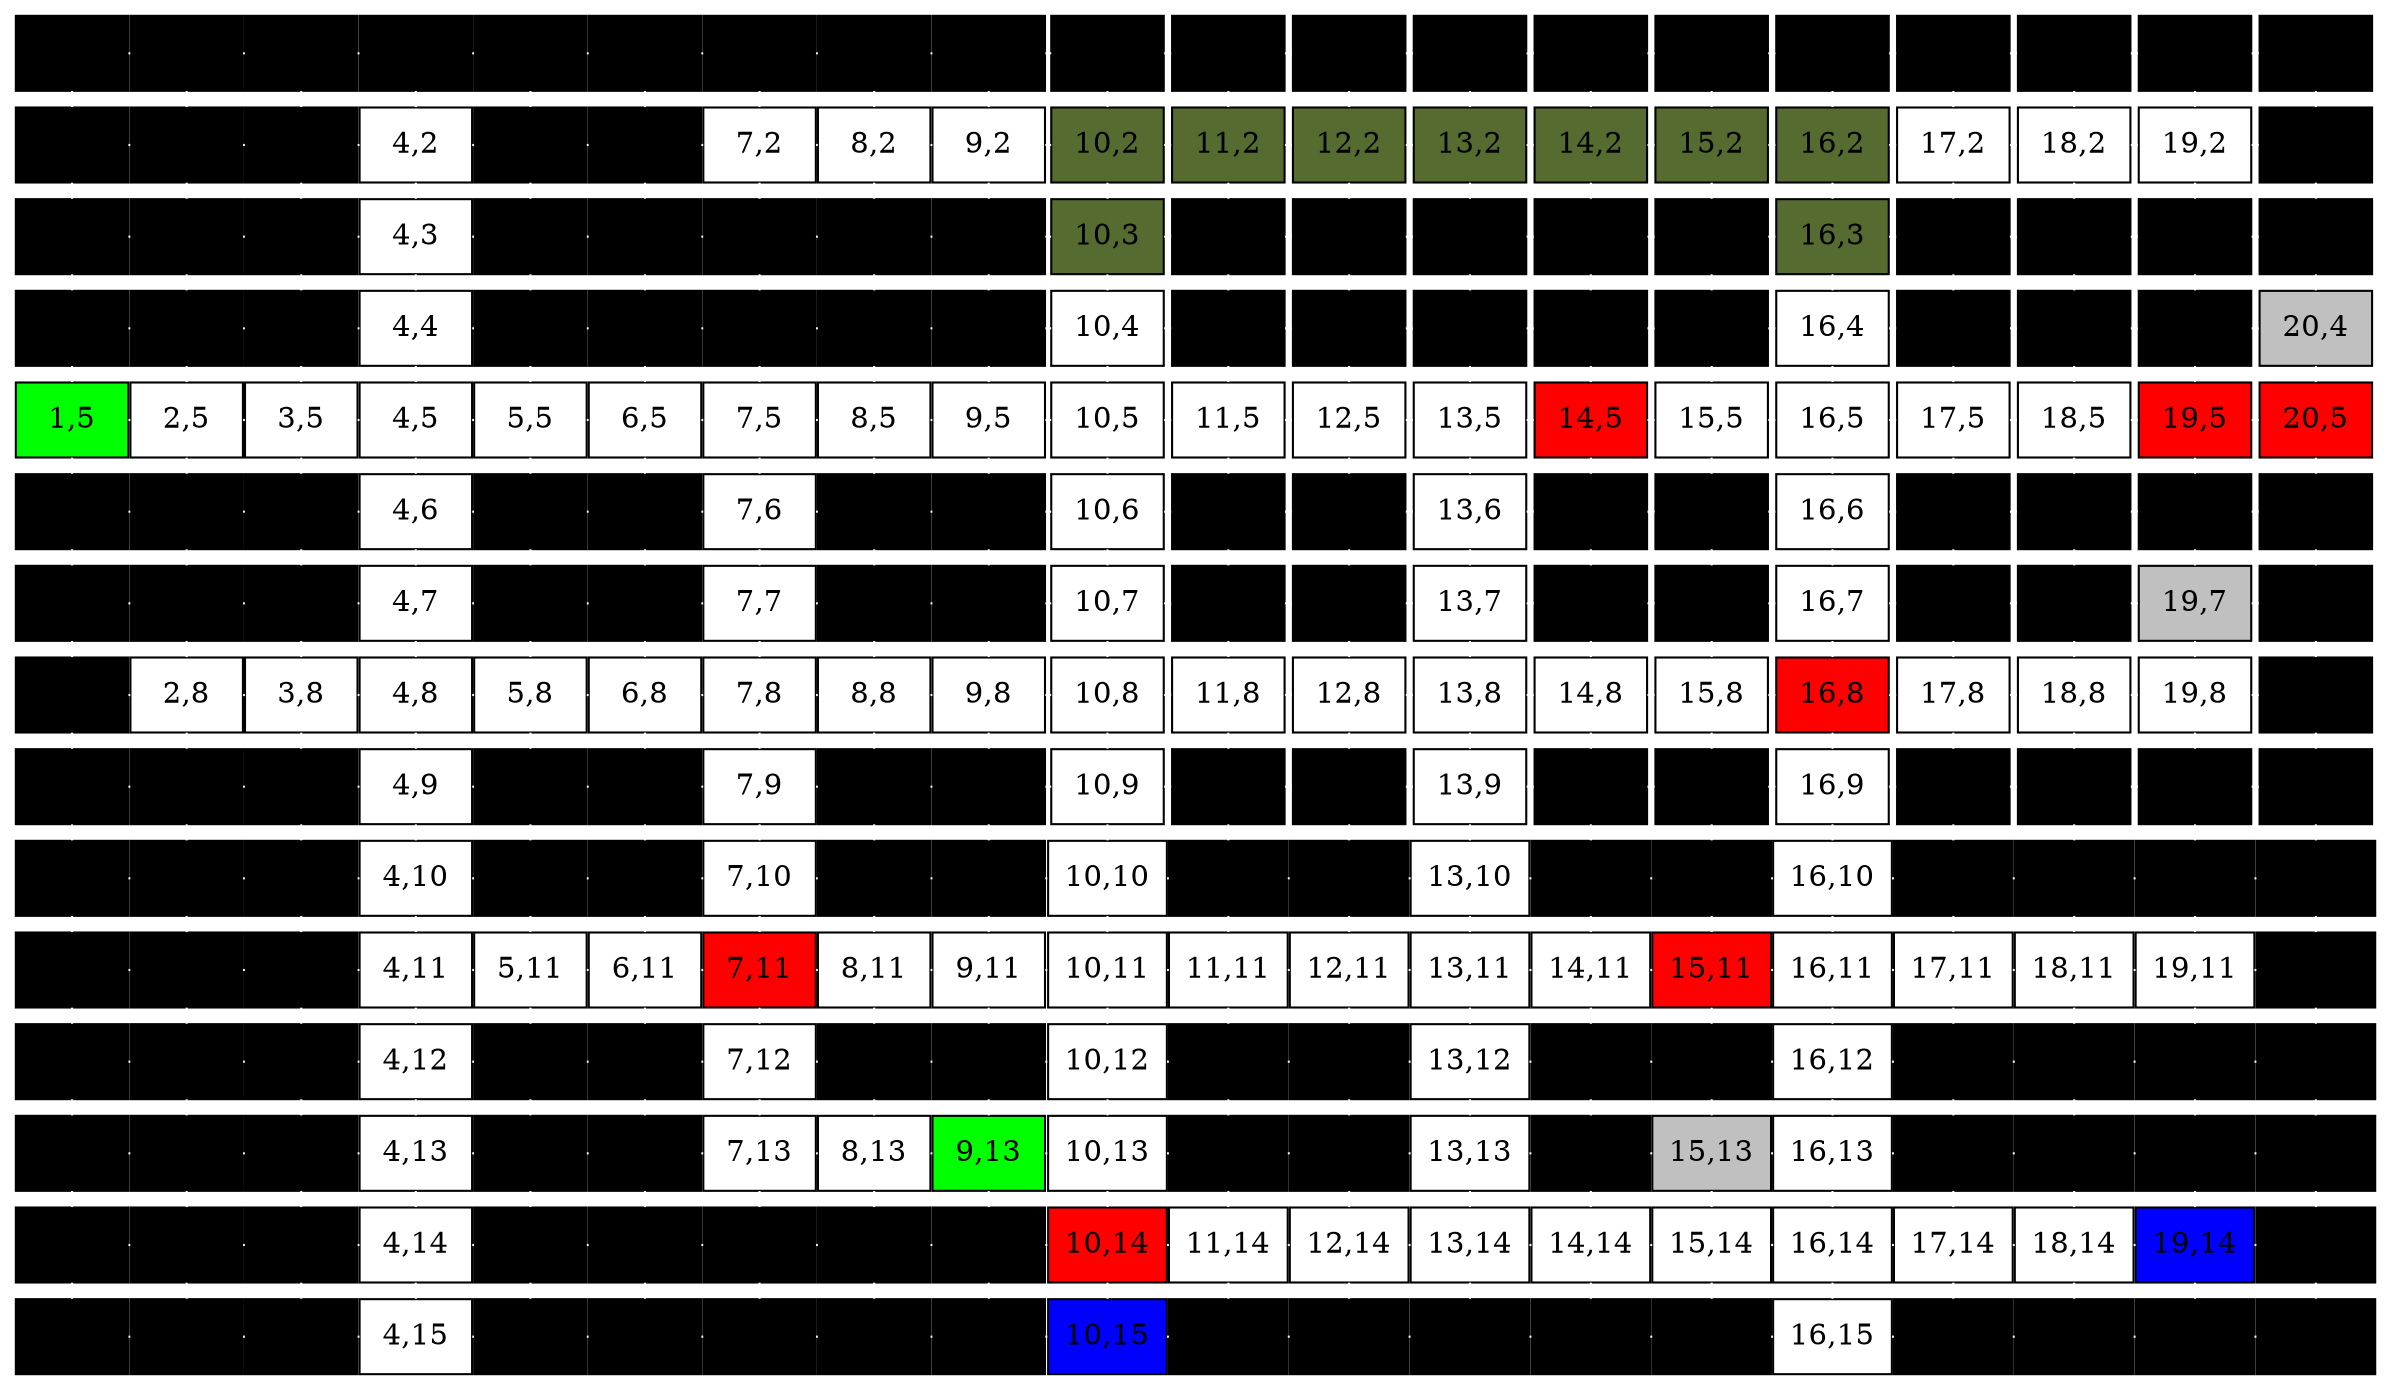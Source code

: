digraph matriz{
graph[nodesep=0.02, ranksep=0.0005, margin=0.05, ratio="compress"];
node[shape=box, style=filled];
edge[color=white dir=none];
rankdir=UD;
{rank=same;"xy:1,1"[label="1,1",style=filled fillcolor=black];"xy:2,1"[label="2,1",style=filled fillcolor=black];"xy:3,1"[label="3,1",style=filled fillcolor=black];"xy:4,1"[label="4,1",style=filled fillcolor=black];"xy:5,1"[label="5,1",style=filled fillcolor=black];"xy:6,1"[label="6,1",style=filled fillcolor=black];"xy:7,1"[label="7,1",style=filled fillcolor=black];"xy:8,1"[label="8,1",style=filled fillcolor=black];"xy:9,1"[label="9,1",style=filled fillcolor=black];"xy:10,1"[label="10,1",style=filled fillcolor=black];"xy:11,1"[label="11,1",style=filled fillcolor=black];"xy:12,1"[label="12,1",style=filled fillcolor=black];"xy:13,1"[label="13,1",style=filled fillcolor=black];"xy:14,1"[label="14,1",style=filled fillcolor=black];"xy:15,1"[label="15,1",style=filled fillcolor=black];"xy:16,1"[label="16,1",style=filled fillcolor=black];"xy:17,1"[label="17,1",style=filled fillcolor=black];"xy:18,1"[label="18,1",style=filled fillcolor=black];"xy:19,1"[label="19,1",style=filled fillcolor=black];"xy:20,1"[label="20,1",style=filled fillcolor=black];}
{rank=same;"xy:1,2"[label="1,2",style=filled fillcolor=black];"xy:2,2"[label="2,2",style=filled fillcolor=black];"xy:3,2"[label="3,2",style=filled fillcolor=black];"xy:4,2"[label="4,2",style=filled fillcolor=white];"xy:5,2"[label="5,2",style=filled fillcolor=black];"xy:6,2"[label="6,2",style=filled fillcolor=black];"xy:7,2"[label="7,2",style=filled fillcolor=white];"xy:8,2"[label="8,2",style=filled fillcolor=white];"xy:9,2"[label="9,2",style=filled fillcolor=white];"xy:10,2"[label="10,2",style=filled fillcolor=darkolivegreen];"xy:11,2"[label="11,2",style=filled fillcolor=darkolivegreen];"xy:12,2"[label="12,2",style=filled fillcolor=darkolivegreen];"xy:13,2"[label="13,2",style=filled fillcolor=darkolivegreen];"xy:14,2"[label="14,2",style=filled fillcolor=darkolivegreen];"xy:15,2"[label="15,2",style=filled fillcolor=darkolivegreen];"xy:16,2"[label="16,2",style=filled fillcolor=darkolivegreen];"xy:17,2"[label="17,2",style=filled fillcolor=white];"xy:18,2"[label="18,2",style=filled fillcolor=white];"xy:19,2"[label="19,2",style=filled fillcolor=white];"xy:20,2"[label="20,2",style=filled fillcolor=black];}
{rank=same;"xy:1,3"[label="1,3",style=filled fillcolor=black];"xy:2,3"[label="2,3",style=filled fillcolor=black];"xy:3,3"[label="3,3",style=filled fillcolor=black];"xy:4,3"[label="4,3",style=filled fillcolor=white];"xy:5,3"[label="5,3",style=filled fillcolor=black];"xy:6,3"[label="6,3",style=filled fillcolor=black];"xy:7,3"[label="7,3",style=filled fillcolor=black];"xy:8,3"[label="8,3",style=filled fillcolor=black];"xy:9,3"[label="9,3",style=filled fillcolor=black];"xy:10,3"[label="10,3",style=filled fillcolor=darkolivegreen];"xy:11,3"[label="11,3",style=filled fillcolor=black];"xy:12,3"[label="12,3",style=filled fillcolor=black];"xy:13,3"[label="13,3",style=filled fillcolor=black];"xy:14,3"[label="14,3",style=filled fillcolor=black];"xy:15,3"[label="15,3",style=filled fillcolor=black];"xy:16,3"[label="16,3",style=filled fillcolor=darkolivegreen];"xy:17,3"[label="17,3",style=filled fillcolor=black];"xy:18,3"[label="18,3",style=filled fillcolor=black];"xy:19,3"[label="19,3",style=filled fillcolor=black];"xy:20,3"[label="20,3",style=filled fillcolor=black];}
{rank=same;"xy:1,4"[label="1,4",style=filled fillcolor=black];"xy:2,4"[label="2,4",style=filled fillcolor=black];"xy:3,4"[label="3,4",style=filled fillcolor=black];"xy:4,4"[label="4,4",style=filled fillcolor=white];"xy:5,4"[label="5,4",style=filled fillcolor=black];"xy:6,4"[label="6,4",style=filled fillcolor=black];"xy:7,4"[label="7,4",style=filled fillcolor=black];"xy:8,4"[label="8,4",style=filled fillcolor=black];"xy:9,4"[label="9,4",style=filled fillcolor=black];"xy:10,4"[label="10,4",style=filled fillcolor=white];"xy:11,4"[label="11,4",style=filled fillcolor=black];"xy:12,4"[label="12,4",style=filled fillcolor=black];"xy:13,4"[label="13,4",style=filled fillcolor=black];"xy:14,4"[label="14,4",style=filled fillcolor=black];"xy:15,4"[label="15,4",style=filled fillcolor=black];"xy:16,4"[label="16,4",style=filled fillcolor=white];"xy:17,4"[label="17,4",style=filled fillcolor=black];"xy:18,4"[label="18,4",style=filled fillcolor=black];"xy:19,4"[label="19,4",style=filled fillcolor=black];"xy:20,4"[label="20,4",style=filled fillcolor=gray];}
{rank=same;"xy:1,5"[label="1,5",style=filled fillcolor=green];"xy:2,5"[label="2,5",style=filled fillcolor=white];"xy:3,5"[label="3,5",style=filled fillcolor=white];"xy:4,5"[label="4,5",style=filled fillcolor=white];"xy:5,5"[label="5,5",style=filled fillcolor=white];"xy:6,5"[label="6,5",style=filled fillcolor=white];"xy:7,5"[label="7,5",style=filled fillcolor=white];"xy:8,5"[label="8,5",style=filled fillcolor=white];"xy:9,5"[label="9,5",style=filled fillcolor=white];"xy:10,5"[label="10,5",style=filled fillcolor=white];"xy:11,5"[label="11,5",style=filled fillcolor=white];"xy:12,5"[label="12,5",style=filled fillcolor=white];"xy:13,5"[label="13,5",style=filled fillcolor=white];"xy:14,5"[label="14,5",style=filled fillcolor=red];"xy:15,5"[label="15,5",style=filled fillcolor=white];"xy:16,5"[label="16,5",style=filled fillcolor=white];"xy:17,5"[label="17,5",style=filled fillcolor=white];"xy:18,5"[label="18,5",style=filled fillcolor=white];"xy:19,5"[label="19,5",style=filled fillcolor=red];"xy:20,5"[label="20,5",style=filled fillcolor=red];}
{rank=same;"xy:1,6"[label="1,6",style=filled fillcolor=black];"xy:2,6"[label="2,6",style=filled fillcolor=black];"xy:3,6"[label="3,6",style=filled fillcolor=black];"xy:4,6"[label="4,6",style=filled fillcolor=white];"xy:5,6"[label="5,6",style=filled fillcolor=black];"xy:6,6"[label="6,6",style=filled fillcolor=black];"xy:7,6"[label="7,6",style=filled fillcolor=white];"xy:8,6"[label="8,6",style=filled fillcolor=black];"xy:9,6"[label="9,6",style=filled fillcolor=black];"xy:10,6"[label="10,6",style=filled fillcolor=white];"xy:11,6"[label="11,6",style=filled fillcolor=black];"xy:12,6"[label="12,6",style=filled fillcolor=black];"xy:13,6"[label="13,6",style=filled fillcolor=white];"xy:14,6"[label="14,6",style=filled fillcolor=black];"xy:15,6"[label="15,6",style=filled fillcolor=black];"xy:16,6"[label="16,6",style=filled fillcolor=white];"xy:17,6"[label="17,6",style=filled fillcolor=black];"xy:18,6"[label="18,6",style=filled fillcolor=black];"xy:19,6"[label="19,6",style=filled fillcolor=black];"xy:20,6"[label="20,6",style=filled fillcolor=black];}
{rank=same;"xy:1,7"[label="1,7",style=filled fillcolor=black];"xy:2,7"[label="2,7",style=filled fillcolor=black];"xy:3,7"[label="3,7",style=filled fillcolor=black];"xy:4,7"[label="4,7",style=filled fillcolor=white];"xy:5,7"[label="5,7",style=filled fillcolor=black];"xy:6,7"[label="6,7",style=filled fillcolor=black];"xy:7,7"[label="7,7",style=filled fillcolor=white];"xy:8,7"[label="8,7",style=filled fillcolor=black];"xy:9,7"[label="9,7",style=filled fillcolor=black];"xy:10,7"[label="10,7",style=filled fillcolor=white];"xy:11,7"[label="11,7",style=filled fillcolor=black];"xy:12,7"[label="12,7",style=filled fillcolor=black];"xy:13,7"[label="13,7",style=filled fillcolor=white];"xy:14,7"[label="14,7",style=filled fillcolor=black];"xy:15,7"[label="15,7",style=filled fillcolor=black];"xy:16,7"[label="16,7",style=filled fillcolor=white];"xy:17,7"[label="17,7",style=filled fillcolor=black];"xy:18,7"[label="18,7",style=filled fillcolor=black];"xy:19,7"[label="19,7",style=filled fillcolor=gray];"xy:20,7"[label="20,7",style=filled fillcolor=black];}
{rank=same;"xy:1,8"[label="1,8",style=filled fillcolor=black];"xy:2,8"[label="2,8",style=filled fillcolor=white];"xy:3,8"[label="3,8",style=filled fillcolor=white];"xy:4,8"[label="4,8",style=filled fillcolor=white];"xy:5,8"[label="5,8",style=filled fillcolor=white];"xy:6,8"[label="6,8",style=filled fillcolor=white];"xy:7,8"[label="7,8",style=filled fillcolor=white];"xy:8,8"[label="8,8",style=filled fillcolor=white];"xy:9,8"[label="9,8",style=filled fillcolor=white];"xy:10,8"[label="10,8",style=filled fillcolor=white];"xy:11,8"[label="11,8",style=filled fillcolor=white];"xy:12,8"[label="12,8",style=filled fillcolor=white];"xy:13,8"[label="13,8",style=filled fillcolor=white];"xy:14,8"[label="14,8",style=filled fillcolor=white];"xy:15,8"[label="15,8",style=filled fillcolor=white];"xy:16,8"[label="16,8",style=filled fillcolor=red];"xy:17,8"[label="17,8",style=filled fillcolor=white];"xy:18,8"[label="18,8",style=filled fillcolor=white];"xy:19,8"[label="19,8",style=filled fillcolor=white];"xy:20,8"[label="20,8",style=filled fillcolor=black];}
{rank=same;"xy:1,9"[label="1,9",style=filled fillcolor=black];"xy:2,9"[label="2,9",style=filled fillcolor=black];"xy:3,9"[label="3,9",style=filled fillcolor=black];"xy:4,9"[label="4,9",style=filled fillcolor=white];"xy:5,9"[label="5,9",style=filled fillcolor=black];"xy:6,9"[label="6,9",style=filled fillcolor=black];"xy:7,9"[label="7,9",style=filled fillcolor=white];"xy:8,9"[label="8,9",style=filled fillcolor=black];"xy:9,9"[label="9,9",style=filled fillcolor=black];"xy:10,9"[label="10,9",style=filled fillcolor=white];"xy:11,9"[label="11,9",style=filled fillcolor=black];"xy:12,9"[label="12,9",style=filled fillcolor=black];"xy:13,9"[label="13,9",style=filled fillcolor=white];"xy:14,9"[label="14,9",style=filled fillcolor=black];"xy:15,9"[label="15,9",style=filled fillcolor=black];"xy:16,9"[label="16,9",style=filled fillcolor=white];"xy:17,9"[label="17,9",style=filled fillcolor=black];"xy:18,9"[label="18,9",style=filled fillcolor=black];"xy:19,9"[label="19,9",style=filled fillcolor=black];"xy:20,9"[label="20,9",style=filled fillcolor=black];}
{rank=same;"xy:1,10"[label="1,10",style=filled fillcolor=black];"xy:2,10"[label="2,10",style=filled fillcolor=black];"xy:3,10"[label="3,10",style=filled fillcolor=black];"xy:4,10"[label="4,10",style=filled fillcolor=white];"xy:5,10"[label="5,10",style=filled fillcolor=black];"xy:6,10"[label="6,10",style=filled fillcolor=black];"xy:7,10"[label="7,10",style=filled fillcolor=white];"xy:8,10"[label="8,10",style=filled fillcolor=black];"xy:9,10"[label="9,10",style=filled fillcolor=black];"xy:10,10"[label="10,10",style=filled fillcolor=white];"xy:11,10"[label="11,10",style=filled fillcolor=black];"xy:12,10"[label="12,10",style=filled fillcolor=black];"xy:13,10"[label="13,10",style=filled fillcolor=white];"xy:14,10"[label="14,10",style=filled fillcolor=black];"xy:15,10"[label="15,10",style=filled fillcolor=black];"xy:16,10"[label="16,10",style=filled fillcolor=white];"xy:17,10"[label="17,10",style=filled fillcolor=black];"xy:18,10"[label="18,10",style=filled fillcolor=black];"xy:19,10"[label="19,10",style=filled fillcolor=black];"xy:20,10"[label="20,10",style=filled fillcolor=black];}
{rank=same;"xy:1,11"[label="1,11",style=filled fillcolor=black];"xy:2,11"[label="2,11",style=filled fillcolor=black];"xy:3,11"[label="3,11",style=filled fillcolor=black];"xy:4,11"[label="4,11",style=filled fillcolor=white];"xy:5,11"[label="5,11",style=filled fillcolor=white];"xy:6,11"[label="6,11",style=filled fillcolor=white];"xy:7,11"[label="7,11",style=filled fillcolor=red];"xy:8,11"[label="8,11",style=filled fillcolor=white];"xy:9,11"[label="9,11",style=filled fillcolor=white];"xy:10,11"[label="10,11",style=filled fillcolor=white];"xy:11,11"[label="11,11",style=filled fillcolor=white];"xy:12,11"[label="12,11",style=filled fillcolor=white];"xy:13,11"[label="13,11",style=filled fillcolor=white];"xy:14,11"[label="14,11",style=filled fillcolor=white];"xy:15,11"[label="15,11",style=filled fillcolor=red];"xy:16,11"[label="16,11",style=filled fillcolor=white];"xy:17,11"[label="17,11",style=filled fillcolor=white];"xy:18,11"[label="18,11",style=filled fillcolor=white];"xy:19,11"[label="19,11",style=filled fillcolor=white];"xy:20,11"[label="20,11",style=filled fillcolor=black];}
{rank=same;"xy:1,12"[label="1,12",style=filled fillcolor=black];"xy:2,12"[label="2,12",style=filled fillcolor=black];"xy:3,12"[label="3,12",style=filled fillcolor=black];"xy:4,12"[label="4,12",style=filled fillcolor=white];"xy:5,12"[label="5,12",style=filled fillcolor=black];"xy:6,12"[label="6,12",style=filled fillcolor=black];"xy:7,12"[label="7,12",style=filled fillcolor=white];"xy:8,12"[label="8,12",style=filled fillcolor=black];"xy:9,12"[label="9,12",style=filled fillcolor=black];"xy:10,12"[label="10,12",style=filled fillcolor=white];"xy:11,12"[label="11,12",style=filled fillcolor=black];"xy:12,12"[label="12,12",style=filled fillcolor=black];"xy:13,12"[label="13,12",style=filled fillcolor=white];"xy:14,12"[label="14,12",style=filled fillcolor=black];"xy:15,12"[label="15,12",style=filled fillcolor=black];"xy:16,12"[label="16,12",style=filled fillcolor=white];"xy:17,12"[label="17,12",style=filled fillcolor=black];"xy:18,12"[label="18,12",style=filled fillcolor=black];"xy:19,12"[label="19,12",style=filled fillcolor=black];"xy:20,12"[label="20,12",style=filled fillcolor=black];}
{rank=same;"xy:1,13"[label="1,13",style=filled fillcolor=black];"xy:2,13"[label="2,13",style=filled fillcolor=black];"xy:3,13"[label="3,13",style=filled fillcolor=black];"xy:4,13"[label="4,13",style=filled fillcolor=white];"xy:5,13"[label="5,13",style=filled fillcolor=black];"xy:6,13"[label="6,13",style=filled fillcolor=black];"xy:7,13"[label="7,13",style=filled fillcolor=white];"xy:8,13"[label="8,13",style=filled fillcolor=white];"xy:9,13"[label="9,13",style=filled fillcolor=green];"xy:10,13"[label="10,13",style=filled fillcolor=white];"xy:11,13"[label="11,13",style=filled fillcolor=black];"xy:12,13"[label="12,13",style=filled fillcolor=black];"xy:13,13"[label="13,13",style=filled fillcolor=white];"xy:14,13"[label="14,13",style=filled fillcolor=black];"xy:15,13"[label="15,13",style=filled fillcolor=gray];"xy:16,13"[label="16,13",style=filled fillcolor=white];"xy:17,13"[label="17,13",style=filled fillcolor=black];"xy:18,13"[label="18,13",style=filled fillcolor=black];"xy:19,13"[label="19,13",style=filled fillcolor=black];"xy:20,13"[label="20,13",style=filled fillcolor=black];}
{rank=same;"xy:1,14"[label="1,14",style=filled fillcolor=black];"xy:2,14"[label="2,14",style=filled fillcolor=black];"xy:3,14"[label="3,14",style=filled fillcolor=black];"xy:4,14"[label="4,14",style=filled fillcolor=white];"xy:5,14"[label="5,14",style=filled fillcolor=black];"xy:6,14"[label="6,14",style=filled fillcolor=black];"xy:7,14"[label="7,14",style=filled fillcolor=black];"xy:8,14"[label="8,14",style=filled fillcolor=black];"xy:9,14"[label="9,14",style=filled fillcolor=black];"xy:10,14"[label="10,14",style=filled fillcolor=red];"xy:11,14"[label="11,14",style=filled fillcolor=white];"xy:12,14"[label="12,14",style=filled fillcolor=white];"xy:13,14"[label="13,14",style=filled fillcolor=white];"xy:14,14"[label="14,14",style=filled fillcolor=white];"xy:15,14"[label="15,14",style=filled fillcolor=white];"xy:16,14"[label="16,14",style=filled fillcolor=white];"xy:17,14"[label="17,14",style=filled fillcolor=white];"xy:18,14"[label="18,14",style=filled fillcolor=white];"xy:19,14"[label="19,14",style=filled fillcolor=blue];"xy:20,14"[label="20,14",style=filled fillcolor=black];}
{rank=same;"xy:1,15"[label="1,15",style=filled fillcolor=black];"xy:2,15"[label="2,15",style=filled fillcolor=black];"xy:3,15"[label="3,15",style=filled fillcolor=black];"xy:4,15"[label="4,15",style=filled fillcolor=white];"xy:5,15"[label="5,15",style=filled fillcolor=black];"xy:6,15"[label="6,15",style=filled fillcolor=black];"xy:7,15"[label="7,15",style=filled fillcolor=black];"xy:8,15"[label="8,15",style=filled fillcolor=black];"xy:9,15"[label="9,15",style=filled fillcolor=black];"xy:10,15"[label="10,15",style=filled fillcolor=blue];"xy:11,15"[label="11,15",style=filled fillcolor=black];"xy:12,15"[label="12,15",style=filled fillcolor=black];"xy:13,15"[label="13,15",style=filled fillcolor=black];"xy:14,15"[label="14,15",style=filled fillcolor=black];"xy:15,15"[label="15,15",style=filled fillcolor=black];"xy:16,15"[label="16,15",style=filled fillcolor=white];"xy:17,15"[label="17,15",style=filled fillcolor=black];"xy:18,15"[label="18,15",style=filled fillcolor=black];"xy:19,15"[label="19,15",style=filled fillcolor=black];"xy:20,15"[label="20,15",style=filled fillcolor=black];}

"xy:1,1"->"xy:1,2";
"xy:1,2"->"xy:1,3";
"xy:1,3"->"xy:1,4";
"xy:1,4"->"xy:1,5";
"xy:1,5"->"xy:1,6";
"xy:1,6"->"xy:1,7";
"xy:1,7"->"xy:1,8";
"xy:1,8"->"xy:1,9";
"xy:1,9"->"xy:1,10";
"xy:1,10"->"xy:1,11";
"xy:1,11"->"xy:1,12";
"xy:1,12"->"xy:1,13";
"xy:1,13"->"xy:1,14";
"xy:1,14"->"xy:1,15";
"xy:2,1"->"xy:2,2";
"xy:2,2"->"xy:2,3";
"xy:2,3"->"xy:2,4";
"xy:2,4"->"xy:2,5";
"xy:2,5"->"xy:2,6";
"xy:2,6"->"xy:2,7";
"xy:2,7"->"xy:2,8";
"xy:2,8"->"xy:2,9";
"xy:2,9"->"xy:2,10";
"xy:2,10"->"xy:2,11";
"xy:2,11"->"xy:2,12";
"xy:2,12"->"xy:2,13";
"xy:2,13"->"xy:2,14";
"xy:2,14"->"xy:2,15";
"xy:3,1"->"xy:3,2";
"xy:3,2"->"xy:3,3";
"xy:3,3"->"xy:3,4";
"xy:3,4"->"xy:3,5";
"xy:3,5"->"xy:3,6";
"xy:3,6"->"xy:3,7";
"xy:3,7"->"xy:3,8";
"xy:3,8"->"xy:3,9";
"xy:3,9"->"xy:3,10";
"xy:3,10"->"xy:3,11";
"xy:3,11"->"xy:3,12";
"xy:3,12"->"xy:3,13";
"xy:3,13"->"xy:3,14";
"xy:3,14"->"xy:3,15";
"xy:4,1"->"xy:4,2";
"xy:4,2"->"xy:4,3";
"xy:4,3"->"xy:4,4";
"xy:4,4"->"xy:4,5";
"xy:4,5"->"xy:4,6";
"xy:4,6"->"xy:4,7";
"xy:4,7"->"xy:4,8";
"xy:4,8"->"xy:4,9";
"xy:4,9"->"xy:4,10";
"xy:4,10"->"xy:4,11";
"xy:4,11"->"xy:4,12";
"xy:4,12"->"xy:4,13";
"xy:4,13"->"xy:4,14";
"xy:4,14"->"xy:4,15";
"xy:5,1"->"xy:5,2";
"xy:5,2"->"xy:5,3";
"xy:5,3"->"xy:5,4";
"xy:5,4"->"xy:5,5";
"xy:5,5"->"xy:5,6";
"xy:5,6"->"xy:5,7";
"xy:5,7"->"xy:5,8";
"xy:5,8"->"xy:5,9";
"xy:5,9"->"xy:5,10";
"xy:5,10"->"xy:5,11";
"xy:5,11"->"xy:5,12";
"xy:5,12"->"xy:5,13";
"xy:5,13"->"xy:5,14";
"xy:5,14"->"xy:5,15";
"xy:6,1"->"xy:6,2";
"xy:6,2"->"xy:6,3";
"xy:6,3"->"xy:6,4";
"xy:6,4"->"xy:6,5";
"xy:6,5"->"xy:6,6";
"xy:6,6"->"xy:6,7";
"xy:6,7"->"xy:6,8";
"xy:6,8"->"xy:6,9";
"xy:6,9"->"xy:6,10";
"xy:6,10"->"xy:6,11";
"xy:6,11"->"xy:6,12";
"xy:6,12"->"xy:6,13";
"xy:6,13"->"xy:6,14";
"xy:6,14"->"xy:6,15";
"xy:7,1"->"xy:7,2";
"xy:7,2"->"xy:7,3";
"xy:7,3"->"xy:7,4";
"xy:7,4"->"xy:7,5";
"xy:7,5"->"xy:7,6";
"xy:7,6"->"xy:7,7";
"xy:7,7"->"xy:7,8";
"xy:7,8"->"xy:7,9";
"xy:7,9"->"xy:7,10";
"xy:7,10"->"xy:7,11";
"xy:7,11"->"xy:7,12";
"xy:7,12"->"xy:7,13";
"xy:7,13"->"xy:7,14";
"xy:7,14"->"xy:7,15";
"xy:8,1"->"xy:8,2";
"xy:8,2"->"xy:8,3";
"xy:8,3"->"xy:8,4";
"xy:8,4"->"xy:8,5";
"xy:8,5"->"xy:8,6";
"xy:8,6"->"xy:8,7";
"xy:8,7"->"xy:8,8";
"xy:8,8"->"xy:8,9";
"xy:8,9"->"xy:8,10";
"xy:8,10"->"xy:8,11";
"xy:8,11"->"xy:8,12";
"xy:8,12"->"xy:8,13";
"xy:8,13"->"xy:8,14";
"xy:8,14"->"xy:8,15";
"xy:9,1"->"xy:9,2";
"xy:9,2"->"xy:9,3";
"xy:9,3"->"xy:9,4";
"xy:9,4"->"xy:9,5";
"xy:9,5"->"xy:9,6";
"xy:9,6"->"xy:9,7";
"xy:9,7"->"xy:9,8";
"xy:9,8"->"xy:9,9";
"xy:9,9"->"xy:9,10";
"xy:9,10"->"xy:9,11";
"xy:9,11"->"xy:9,12";
"xy:9,12"->"xy:9,13";
"xy:9,13"->"xy:9,14";
"xy:9,14"->"xy:9,15";
"xy:10,1"->"xy:10,2";
"xy:10,2"->"xy:10,3";
"xy:10,3"->"xy:10,4";
"xy:10,4"->"xy:10,5";
"xy:10,5"->"xy:10,6";
"xy:10,6"->"xy:10,7";
"xy:10,7"->"xy:10,8";
"xy:10,8"->"xy:10,9";
"xy:10,9"->"xy:10,10";
"xy:10,10"->"xy:10,11";
"xy:10,11"->"xy:10,12";
"xy:10,12"->"xy:10,13";
"xy:10,13"->"xy:10,14";
"xy:10,14"->"xy:10,15";
"xy:11,1"->"xy:11,2";
"xy:11,2"->"xy:11,3";
"xy:11,3"->"xy:11,4";
"xy:11,4"->"xy:11,5";
"xy:11,5"->"xy:11,6";
"xy:11,6"->"xy:11,7";
"xy:11,7"->"xy:11,8";
"xy:11,8"->"xy:11,9";
"xy:11,9"->"xy:11,10";
"xy:11,10"->"xy:11,11";
"xy:11,11"->"xy:11,12";
"xy:11,12"->"xy:11,13";
"xy:11,13"->"xy:11,14";
"xy:11,14"->"xy:11,15";
"xy:12,1"->"xy:12,2";
"xy:12,2"->"xy:12,3";
"xy:12,3"->"xy:12,4";
"xy:12,4"->"xy:12,5";
"xy:12,5"->"xy:12,6";
"xy:12,6"->"xy:12,7";
"xy:12,7"->"xy:12,8";
"xy:12,8"->"xy:12,9";
"xy:12,9"->"xy:12,10";
"xy:12,10"->"xy:12,11";
"xy:12,11"->"xy:12,12";
"xy:12,12"->"xy:12,13";
"xy:12,13"->"xy:12,14";
"xy:12,14"->"xy:12,15";
"xy:13,1"->"xy:13,2";
"xy:13,2"->"xy:13,3";
"xy:13,3"->"xy:13,4";
"xy:13,4"->"xy:13,5";
"xy:13,5"->"xy:13,6";
"xy:13,6"->"xy:13,7";
"xy:13,7"->"xy:13,8";
"xy:13,8"->"xy:13,9";
"xy:13,9"->"xy:13,10";
"xy:13,10"->"xy:13,11";
"xy:13,11"->"xy:13,12";
"xy:13,12"->"xy:13,13";
"xy:13,13"->"xy:13,14";
"xy:13,14"->"xy:13,15";
"xy:14,1"->"xy:14,2";
"xy:14,2"->"xy:14,3";
"xy:14,3"->"xy:14,4";
"xy:14,4"->"xy:14,5";
"xy:14,5"->"xy:14,6";
"xy:14,6"->"xy:14,7";
"xy:14,7"->"xy:14,8";
"xy:14,8"->"xy:14,9";
"xy:14,9"->"xy:14,10";
"xy:14,10"->"xy:14,11";
"xy:14,11"->"xy:14,12";
"xy:14,12"->"xy:14,13";
"xy:14,13"->"xy:14,14";
"xy:14,14"->"xy:14,15";
"xy:15,1"->"xy:15,2";
"xy:15,2"->"xy:15,3";
"xy:15,3"->"xy:15,4";
"xy:15,4"->"xy:15,5";
"xy:15,5"->"xy:15,6";
"xy:15,6"->"xy:15,7";
"xy:15,7"->"xy:15,8";
"xy:15,8"->"xy:15,9";
"xy:15,9"->"xy:15,10";
"xy:15,10"->"xy:15,11";
"xy:15,11"->"xy:15,12";
"xy:15,12"->"xy:15,13";
"xy:15,13"->"xy:15,14";
"xy:15,14"->"xy:15,15";
"xy:16,1"->"xy:16,2";
"xy:16,2"->"xy:16,3";
"xy:16,3"->"xy:16,4";
"xy:16,4"->"xy:16,5";
"xy:16,5"->"xy:16,6";
"xy:16,6"->"xy:16,7";
"xy:16,7"->"xy:16,8";
"xy:16,8"->"xy:16,9";
"xy:16,9"->"xy:16,10";
"xy:16,10"->"xy:16,11";
"xy:16,11"->"xy:16,12";
"xy:16,12"->"xy:16,13";
"xy:16,13"->"xy:16,14";
"xy:16,14"->"xy:16,15";
"xy:17,1"->"xy:17,2";
"xy:17,2"->"xy:17,3";
"xy:17,3"->"xy:17,4";
"xy:17,4"->"xy:17,5";
"xy:17,5"->"xy:17,6";
"xy:17,6"->"xy:17,7";
"xy:17,7"->"xy:17,8";
"xy:17,8"->"xy:17,9";
"xy:17,9"->"xy:17,10";
"xy:17,10"->"xy:17,11";
"xy:17,11"->"xy:17,12";
"xy:17,12"->"xy:17,13";
"xy:17,13"->"xy:17,14";
"xy:17,14"->"xy:17,15";
"xy:18,1"->"xy:18,2";
"xy:18,2"->"xy:18,3";
"xy:18,3"->"xy:18,4";
"xy:18,4"->"xy:18,5";
"xy:18,5"->"xy:18,6";
"xy:18,6"->"xy:18,7";
"xy:18,7"->"xy:18,8";
"xy:18,8"->"xy:18,9";
"xy:18,9"->"xy:18,10";
"xy:18,10"->"xy:18,11";
"xy:18,11"->"xy:18,12";
"xy:18,12"->"xy:18,13";
"xy:18,13"->"xy:18,14";
"xy:18,14"->"xy:18,15";
"xy:19,1"->"xy:19,2";
"xy:19,2"->"xy:19,3";
"xy:19,3"->"xy:19,4";
"xy:19,4"->"xy:19,5";
"xy:19,5"->"xy:19,6";
"xy:19,6"->"xy:19,7";
"xy:19,7"->"xy:19,8";
"xy:19,8"->"xy:19,9";
"xy:19,9"->"xy:19,10";
"xy:19,10"->"xy:19,11";
"xy:19,11"->"xy:19,12";
"xy:19,12"->"xy:19,13";
"xy:19,13"->"xy:19,14";
"xy:19,14"->"xy:19,15";
"xy:20,1"->"xy:20,2";
"xy:20,2"->"xy:20,3";
"xy:20,3"->"xy:20,4";
"xy:20,4"->"xy:20,5";
"xy:20,5"->"xy:20,6";
"xy:20,6"->"xy:20,7";
"xy:20,7"->"xy:20,8";
"xy:20,8"->"xy:20,9";
"xy:20,9"->"xy:20,10";
"xy:20,10"->"xy:20,11";
"xy:20,11"->"xy:20,12";
"xy:20,12"->"xy:20,13";
"xy:20,13"->"xy:20,14";
"xy:20,14"->"xy:20,15";

"xy:1,1"->"xy:2,1"[constraint=false];
"xy:2,1"->"xy:3,1"[constraint=false];
"xy:3,1"->"xy:4,1"[constraint=false];
"xy:4,1"->"xy:5,1"[constraint=false];
"xy:5,1"->"xy:6,1"[constraint=false];
"xy:6,1"->"xy:7,1"[constraint=false];
"xy:7,1"->"xy:8,1"[constraint=false];
"xy:8,1"->"xy:9,1"[constraint=false];
"xy:9,1"->"xy:10,1"[constraint=false];
"xy:10,1"->"xy:11,1"[constraint=false];
"xy:11,1"->"xy:12,1"[constraint=false];
"xy:12,1"->"xy:13,1"[constraint=false];
"xy:13,1"->"xy:14,1"[constraint=false];
"xy:14,1"->"xy:15,1"[constraint=false];
"xy:15,1"->"xy:16,1"[constraint=false];
"xy:16,1"->"xy:17,1"[constraint=false];
"xy:17,1"->"xy:18,1"[constraint=false];
"xy:18,1"->"xy:19,1"[constraint=false];
"xy:19,1"->"xy:20,1"[constraint=false];
"xy:1,2"->"xy:2,2"[constraint=false];
"xy:2,2"->"xy:3,2"[constraint=false];
"xy:3,2"->"xy:4,2"[constraint=false];
"xy:4,2"->"xy:5,2"[constraint=false];
"xy:5,2"->"xy:6,2"[constraint=false];
"xy:6,2"->"xy:7,2"[constraint=false];
"xy:7,2"->"xy:8,2"[constraint=false];
"xy:8,2"->"xy:9,2"[constraint=false];
"xy:9,2"->"xy:10,2"[constraint=false];
"xy:10,2"->"xy:11,2"[constraint=false];
"xy:11,2"->"xy:12,2"[constraint=false];
"xy:12,2"->"xy:13,2"[constraint=false];
"xy:13,2"->"xy:14,2"[constraint=false];
"xy:14,2"->"xy:15,2"[constraint=false];
"xy:15,2"->"xy:16,2"[constraint=false];
"xy:16,2"->"xy:17,2"[constraint=false];
"xy:17,2"->"xy:18,2"[constraint=false];
"xy:18,2"->"xy:19,2"[constraint=false];
"xy:19,2"->"xy:20,2"[constraint=false];
"xy:1,3"->"xy:2,3"[constraint=false];
"xy:2,3"->"xy:3,3"[constraint=false];
"xy:3,3"->"xy:4,3"[constraint=false];
"xy:4,3"->"xy:5,3"[constraint=false];
"xy:5,3"->"xy:6,3"[constraint=false];
"xy:6,3"->"xy:7,3"[constraint=false];
"xy:7,3"->"xy:8,3"[constraint=false];
"xy:8,3"->"xy:9,3"[constraint=false];
"xy:9,3"->"xy:10,3"[constraint=false];
"xy:10,3"->"xy:11,3"[constraint=false];
"xy:11,3"->"xy:12,3"[constraint=false];
"xy:12,3"->"xy:13,3"[constraint=false];
"xy:13,3"->"xy:14,3"[constraint=false];
"xy:14,3"->"xy:15,3"[constraint=false];
"xy:15,3"->"xy:16,3"[constraint=false];
"xy:16,3"->"xy:17,3"[constraint=false];
"xy:17,3"->"xy:18,3"[constraint=false];
"xy:18,3"->"xy:19,3"[constraint=false];
"xy:19,3"->"xy:20,3"[constraint=false];
"xy:1,4"->"xy:2,4"[constraint=false];
"xy:2,4"->"xy:3,4"[constraint=false];
"xy:3,4"->"xy:4,4"[constraint=false];
"xy:4,4"->"xy:5,4"[constraint=false];
"xy:5,4"->"xy:6,4"[constraint=false];
"xy:6,4"->"xy:7,4"[constraint=false];
"xy:7,4"->"xy:8,4"[constraint=false];
"xy:8,4"->"xy:9,4"[constraint=false];
"xy:9,4"->"xy:10,4"[constraint=false];
"xy:10,4"->"xy:11,4"[constraint=false];
"xy:11,4"->"xy:12,4"[constraint=false];
"xy:12,4"->"xy:13,4"[constraint=false];
"xy:13,4"->"xy:14,4"[constraint=false];
"xy:14,4"->"xy:15,4"[constraint=false];
"xy:15,4"->"xy:16,4"[constraint=false];
"xy:16,4"->"xy:17,4"[constraint=false];
"xy:17,4"->"xy:18,4"[constraint=false];
"xy:18,4"->"xy:19,4"[constraint=false];
"xy:19,4"->"xy:20,4"[constraint=false];
"xy:1,5"->"xy:2,5"[constraint=false];
"xy:2,5"->"xy:3,5"[constraint=false];
"xy:3,5"->"xy:4,5"[constraint=false];
"xy:4,5"->"xy:5,5"[constraint=false];
"xy:5,5"->"xy:6,5"[constraint=false];
"xy:6,5"->"xy:7,5"[constraint=false];
"xy:7,5"->"xy:8,5"[constraint=false];
"xy:8,5"->"xy:9,5"[constraint=false];
"xy:9,5"->"xy:10,5"[constraint=false];
"xy:10,5"->"xy:11,5"[constraint=false];
"xy:11,5"->"xy:12,5"[constraint=false];
"xy:12,5"->"xy:13,5"[constraint=false];
"xy:13,5"->"xy:14,5"[constraint=false];
"xy:14,5"->"xy:15,5"[constraint=false];
"xy:15,5"->"xy:16,5"[constraint=false];
"xy:16,5"->"xy:17,5"[constraint=false];
"xy:17,5"->"xy:18,5"[constraint=false];
"xy:18,5"->"xy:19,5"[constraint=false];
"xy:19,5"->"xy:20,5"[constraint=false];
"xy:1,6"->"xy:2,6"[constraint=false];
"xy:2,6"->"xy:3,6"[constraint=false];
"xy:3,6"->"xy:4,6"[constraint=false];
"xy:4,6"->"xy:5,6"[constraint=false];
"xy:5,6"->"xy:6,6"[constraint=false];
"xy:6,6"->"xy:7,6"[constraint=false];
"xy:7,6"->"xy:8,6"[constraint=false];
"xy:8,6"->"xy:9,6"[constraint=false];
"xy:9,6"->"xy:10,6"[constraint=false];
"xy:10,6"->"xy:11,6"[constraint=false];
"xy:11,6"->"xy:12,6"[constraint=false];
"xy:12,6"->"xy:13,6"[constraint=false];
"xy:13,6"->"xy:14,6"[constraint=false];
"xy:14,6"->"xy:15,6"[constraint=false];
"xy:15,6"->"xy:16,6"[constraint=false];
"xy:16,6"->"xy:17,6"[constraint=false];
"xy:17,6"->"xy:18,6"[constraint=false];
"xy:18,6"->"xy:19,6"[constraint=false];
"xy:19,6"->"xy:20,6"[constraint=false];
"xy:1,7"->"xy:2,7"[constraint=false];
"xy:2,7"->"xy:3,7"[constraint=false];
"xy:3,7"->"xy:4,7"[constraint=false];
"xy:4,7"->"xy:5,7"[constraint=false];
"xy:5,7"->"xy:6,7"[constraint=false];
"xy:6,7"->"xy:7,7"[constraint=false];
"xy:7,7"->"xy:8,7"[constraint=false];
"xy:8,7"->"xy:9,7"[constraint=false];
"xy:9,7"->"xy:10,7"[constraint=false];
"xy:10,7"->"xy:11,7"[constraint=false];
"xy:11,7"->"xy:12,7"[constraint=false];
"xy:12,7"->"xy:13,7"[constraint=false];
"xy:13,7"->"xy:14,7"[constraint=false];
"xy:14,7"->"xy:15,7"[constraint=false];
"xy:15,7"->"xy:16,7"[constraint=false];
"xy:16,7"->"xy:17,7"[constraint=false];
"xy:17,7"->"xy:18,7"[constraint=false];
"xy:18,7"->"xy:19,7"[constraint=false];
"xy:19,7"->"xy:20,7"[constraint=false];
"xy:1,8"->"xy:2,8"[constraint=false];
"xy:2,8"->"xy:3,8"[constraint=false];
"xy:3,8"->"xy:4,8"[constraint=false];
"xy:4,8"->"xy:5,8"[constraint=false];
"xy:5,8"->"xy:6,8"[constraint=false];
"xy:6,8"->"xy:7,8"[constraint=false];
"xy:7,8"->"xy:8,8"[constraint=false];
"xy:8,8"->"xy:9,8"[constraint=false];
"xy:9,8"->"xy:10,8"[constraint=false];
"xy:10,8"->"xy:11,8"[constraint=false];
"xy:11,8"->"xy:12,8"[constraint=false];
"xy:12,8"->"xy:13,8"[constraint=false];
"xy:13,8"->"xy:14,8"[constraint=false];
"xy:14,8"->"xy:15,8"[constraint=false];
"xy:15,8"->"xy:16,8"[constraint=false];
"xy:16,8"->"xy:17,8"[constraint=false];
"xy:17,8"->"xy:18,8"[constraint=false];
"xy:18,8"->"xy:19,8"[constraint=false];
"xy:19,8"->"xy:20,8"[constraint=false];
"xy:1,9"->"xy:2,9"[constraint=false];
"xy:2,9"->"xy:3,9"[constraint=false];
"xy:3,9"->"xy:4,9"[constraint=false];
"xy:4,9"->"xy:5,9"[constraint=false];
"xy:5,9"->"xy:6,9"[constraint=false];
"xy:6,9"->"xy:7,9"[constraint=false];
"xy:7,9"->"xy:8,9"[constraint=false];
"xy:8,9"->"xy:9,9"[constraint=false];
"xy:9,9"->"xy:10,9"[constraint=false];
"xy:10,9"->"xy:11,9"[constraint=false];
"xy:11,9"->"xy:12,9"[constraint=false];
"xy:12,9"->"xy:13,9"[constraint=false];
"xy:13,9"->"xy:14,9"[constraint=false];
"xy:14,9"->"xy:15,9"[constraint=false];
"xy:15,9"->"xy:16,9"[constraint=false];
"xy:16,9"->"xy:17,9"[constraint=false];
"xy:17,9"->"xy:18,9"[constraint=false];
"xy:18,9"->"xy:19,9"[constraint=false];
"xy:19,9"->"xy:20,9"[constraint=false];
"xy:1,10"->"xy:2,10"[constraint=false];
"xy:2,10"->"xy:3,10"[constraint=false];
"xy:3,10"->"xy:4,10"[constraint=false];
"xy:4,10"->"xy:5,10"[constraint=false];
"xy:5,10"->"xy:6,10"[constraint=false];
"xy:6,10"->"xy:7,10"[constraint=false];
"xy:7,10"->"xy:8,10"[constraint=false];
"xy:8,10"->"xy:9,10"[constraint=false];
"xy:9,10"->"xy:10,10"[constraint=false];
"xy:10,10"->"xy:11,10"[constraint=false];
"xy:11,10"->"xy:12,10"[constraint=false];
"xy:12,10"->"xy:13,10"[constraint=false];
"xy:13,10"->"xy:14,10"[constraint=false];
"xy:14,10"->"xy:15,10"[constraint=false];
"xy:15,10"->"xy:16,10"[constraint=false];
"xy:16,10"->"xy:17,10"[constraint=false];
"xy:17,10"->"xy:18,10"[constraint=false];
"xy:18,10"->"xy:19,10"[constraint=false];
"xy:19,10"->"xy:20,10"[constraint=false];
"xy:1,11"->"xy:2,11"[constraint=false];
"xy:2,11"->"xy:3,11"[constraint=false];
"xy:3,11"->"xy:4,11"[constraint=false];
"xy:4,11"->"xy:5,11"[constraint=false];
"xy:5,11"->"xy:6,11"[constraint=false];
"xy:6,11"->"xy:7,11"[constraint=false];
"xy:7,11"->"xy:8,11"[constraint=false];
"xy:8,11"->"xy:9,11"[constraint=false];
"xy:9,11"->"xy:10,11"[constraint=false];
"xy:10,11"->"xy:11,11"[constraint=false];
"xy:11,11"->"xy:12,11"[constraint=false];
"xy:12,11"->"xy:13,11"[constraint=false];
"xy:13,11"->"xy:14,11"[constraint=false];
"xy:14,11"->"xy:15,11"[constraint=false];
"xy:15,11"->"xy:16,11"[constraint=false];
"xy:16,11"->"xy:17,11"[constraint=false];
"xy:17,11"->"xy:18,11"[constraint=false];
"xy:18,11"->"xy:19,11"[constraint=false];
"xy:19,11"->"xy:20,11"[constraint=false];
"xy:1,12"->"xy:2,12"[constraint=false];
"xy:2,12"->"xy:3,12"[constraint=false];
"xy:3,12"->"xy:4,12"[constraint=false];
"xy:4,12"->"xy:5,12"[constraint=false];
"xy:5,12"->"xy:6,12"[constraint=false];
"xy:6,12"->"xy:7,12"[constraint=false];
"xy:7,12"->"xy:8,12"[constraint=false];
"xy:8,12"->"xy:9,12"[constraint=false];
"xy:9,12"->"xy:10,12"[constraint=false];
"xy:10,12"->"xy:11,12"[constraint=false];
"xy:11,12"->"xy:12,12"[constraint=false];
"xy:12,12"->"xy:13,12"[constraint=false];
"xy:13,12"->"xy:14,12"[constraint=false];
"xy:14,12"->"xy:15,12"[constraint=false];
"xy:15,12"->"xy:16,12"[constraint=false];
"xy:16,12"->"xy:17,12"[constraint=false];
"xy:17,12"->"xy:18,12"[constraint=false];
"xy:18,12"->"xy:19,12"[constraint=false];
"xy:19,12"->"xy:20,12"[constraint=false];
"xy:1,13"->"xy:2,13"[constraint=false];
"xy:2,13"->"xy:3,13"[constraint=false];
"xy:3,13"->"xy:4,13"[constraint=false];
"xy:4,13"->"xy:5,13"[constraint=false];
"xy:5,13"->"xy:6,13"[constraint=false];
"xy:6,13"->"xy:7,13"[constraint=false];
"xy:7,13"->"xy:8,13"[constraint=false];
"xy:8,13"->"xy:9,13"[constraint=false];
"xy:9,13"->"xy:10,13"[constraint=false];
"xy:10,13"->"xy:11,13"[constraint=false];
"xy:11,13"->"xy:12,13"[constraint=false];
"xy:12,13"->"xy:13,13"[constraint=false];
"xy:13,13"->"xy:14,13"[constraint=false];
"xy:14,13"->"xy:15,13"[constraint=false];
"xy:15,13"->"xy:16,13"[constraint=false];
"xy:16,13"->"xy:17,13"[constraint=false];
"xy:17,13"->"xy:18,13"[constraint=false];
"xy:18,13"->"xy:19,13"[constraint=false];
"xy:19,13"->"xy:20,13"[constraint=false];
"xy:1,14"->"xy:2,14"[constraint=false];
"xy:2,14"->"xy:3,14"[constraint=false];
"xy:3,14"->"xy:4,14"[constraint=false];
"xy:4,14"->"xy:5,14"[constraint=false];
"xy:5,14"->"xy:6,14"[constraint=false];
"xy:6,14"->"xy:7,14"[constraint=false];
"xy:7,14"->"xy:8,14"[constraint=false];
"xy:8,14"->"xy:9,14"[constraint=false];
"xy:9,14"->"xy:10,14"[constraint=false];
"xy:10,14"->"xy:11,14"[constraint=false];
"xy:11,14"->"xy:12,14"[constraint=false];
"xy:12,14"->"xy:13,14"[constraint=false];
"xy:13,14"->"xy:14,14"[constraint=false];
"xy:14,14"->"xy:15,14"[constraint=false];
"xy:15,14"->"xy:16,14"[constraint=false];
"xy:16,14"->"xy:17,14"[constraint=false];
"xy:17,14"->"xy:18,14"[constraint=false];
"xy:18,14"->"xy:19,14"[constraint=false];
"xy:19,14"->"xy:20,14"[constraint=false];
"xy:1,15"->"xy:2,15"[constraint=false];
"xy:2,15"->"xy:3,15"[constraint=false];
"xy:3,15"->"xy:4,15"[constraint=false];
"xy:4,15"->"xy:5,15"[constraint=false];
"xy:5,15"->"xy:6,15"[constraint=false];
"xy:6,15"->"xy:7,15"[constraint=false];
"xy:7,15"->"xy:8,15"[constraint=false];
"xy:8,15"->"xy:9,15"[constraint=false];
"xy:9,15"->"xy:10,15"[constraint=false];
"xy:10,15"->"xy:11,15"[constraint=false];
"xy:11,15"->"xy:12,15"[constraint=false];
"xy:12,15"->"xy:13,15"[constraint=false];
"xy:13,15"->"xy:14,15"[constraint=false];
"xy:14,15"->"xy:15,15"[constraint=false];
"xy:15,15"->"xy:16,15"[constraint=false];
"xy:16,15"->"xy:17,15"[constraint=false];
"xy:17,15"->"xy:18,15"[constraint=false];
"xy:18,15"->"xy:19,15"[constraint=false];
"xy:19,15"->"xy:20,15"[constraint=false];

}
